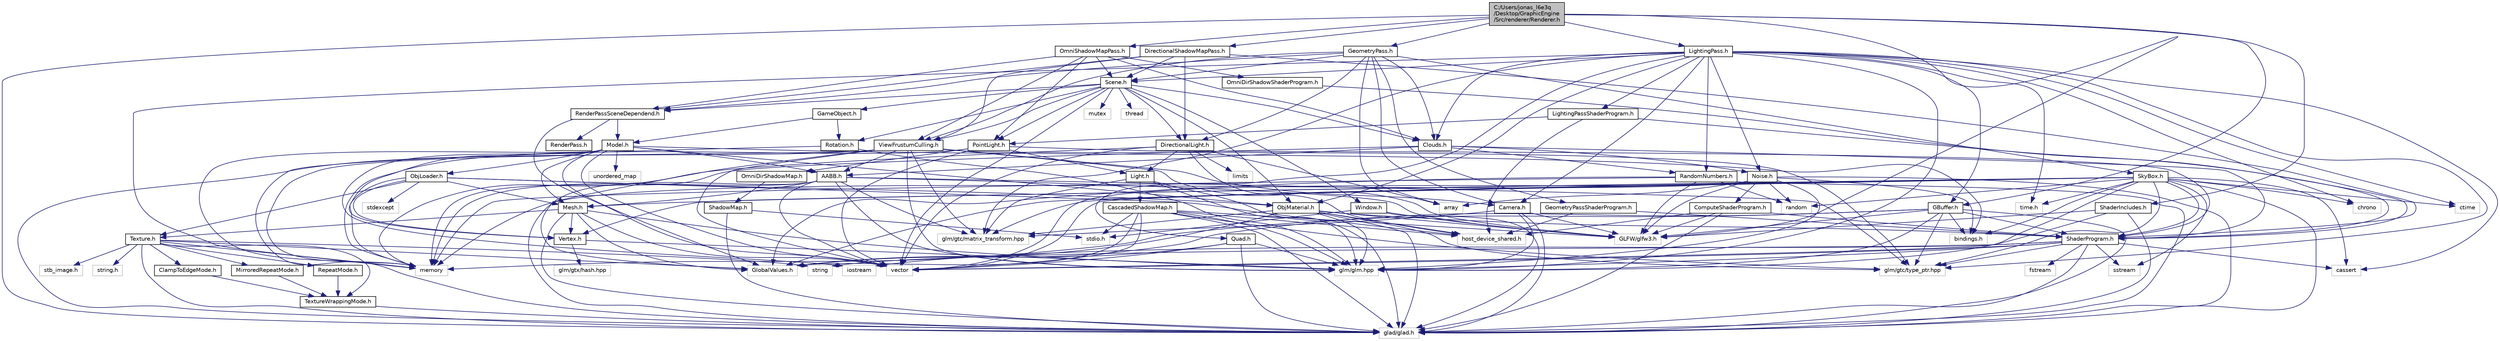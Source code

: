digraph "C:/Users/jonas_l6e3q/Desktop/GraphicEngine/Src/renderer/Renderer.h"
{
 // INTERACTIVE_SVG=YES
 // LATEX_PDF_SIZE
  bgcolor="transparent";
  edge [fontname="Helvetica",fontsize="10",labelfontname="Helvetica",labelfontsize="10"];
  node [fontname="Helvetica",fontsize="10",shape=record];
  Node1 [label="C:/Users/jonas_l6e3q\l/Desktop/GraphicEngine\l/Src/renderer/Renderer.h",height=0.2,width=0.4,color="black", fillcolor="grey75", style="filled", fontcolor="black",tooltip=" "];
  Node1 -> Node2 [color="midnightblue",fontsize="10",style="solid"];
  Node2 [label="glad/glad.h",height=0.2,width=0.4,color="grey75",tooltip=" "];
  Node1 -> Node3 [color="midnightblue",fontsize="10",style="solid"];
  Node3 [label="GLFW/glfw3.h",height=0.2,width=0.4,color="grey75",tooltip=" "];
  Node1 -> Node4 [color="midnightblue",fontsize="10",style="solid"];
  Node4 [label="DirectionalShadowMapPass.h",height=0.2,width=0.4,color="black",URL="$d0/d7a/_directional_shadow_map_pass_8h.html",tooltip=" "];
  Node4 -> Node5 [color="midnightblue",fontsize="10",style="solid"];
  Node5 [label="DirectionalLight.h",height=0.2,width=0.4,color="black",URL="$da/d51/_directional_light_8h.html",tooltip=" "];
  Node5 -> Node6 [color="midnightblue",fontsize="10",style="solid"];
  Node6 [label="array",height=0.2,width=0.4,color="grey75",tooltip=" "];
  Node5 -> Node7 [color="midnightblue",fontsize="10",style="solid"];
  Node7 [label="limits",height=0.2,width=0.4,color="grey75",tooltip=" "];
  Node5 -> Node8 [color="midnightblue",fontsize="10",style="solid"];
  Node8 [label="memory",height=0.2,width=0.4,color="grey75",tooltip=" "];
  Node5 -> Node9 [color="midnightblue",fontsize="10",style="solid"];
  Node9 [label="vector",height=0.2,width=0.4,color="grey75",tooltip=" "];
  Node5 -> Node10 [color="midnightblue",fontsize="10",style="solid"];
  Node10 [label="Light.h",height=0.2,width=0.4,color="black",URL="$d2/d46/_light_8h.html",tooltip=" "];
  Node10 -> Node2 [color="midnightblue",fontsize="10",style="solid"];
  Node10 -> Node11 [color="midnightblue",fontsize="10",style="solid"];
  Node11 [label="glm/glm.hpp",height=0.2,width=0.4,color="grey75",tooltip=" "];
  Node10 -> Node12 [color="midnightblue",fontsize="10",style="solid"];
  Node12 [label="glm/gtc/matrix_transform.hpp",height=0.2,width=0.4,color="grey75",tooltip=" "];
  Node10 -> Node13 [color="midnightblue",fontsize="10",style="solid"];
  Node13 [label="CascadedShadowMap.h",height=0.2,width=0.4,color="black",URL="$dc/d9d/_cascaded_shadow_map_8h.html",tooltip=" "];
  Node13 -> Node2 [color="midnightblue",fontsize="10",style="solid"];
  Node13 -> Node3 [color="midnightblue",fontsize="10",style="solid"];
  Node13 -> Node14 [color="midnightblue",fontsize="10",style="solid"];
  Node14 [label="stdio.h",height=0.2,width=0.4,color="grey75",tooltip=" "];
  Node13 -> Node11 [color="midnightblue",fontsize="10",style="solid"];
  Node13 -> Node15 [color="midnightblue",fontsize="10",style="solid"];
  Node15 [label="glm/gtc/type_ptr.hpp",height=0.2,width=0.4,color="grey75",tooltip=" "];
  Node13 -> Node9 [color="midnightblue",fontsize="10",style="solid"];
  Node13 -> Node16 [color="midnightblue",fontsize="10",style="solid"];
  Node16 [label="GlobalValues.h",height=0.2,width=0.4,color="grey75",tooltip=" "];
  Node13 -> Node17 [color="midnightblue",fontsize="10",style="solid"];
  Node17 [label="host_device_shared.h",height=0.2,width=0.4,color="grey75",tooltip=" "];
  Node5 -> Node17 [color="midnightblue",fontsize="10",style="solid"];
  Node4 -> Node18 [color="midnightblue",fontsize="10",style="solid"];
  Node18 [label="RenderPassSceneDependend.h",height=0.2,width=0.4,color="black",URL="$df/d51/_render_pass_scene_dependend_8h.html",tooltip=" "];
  Node18 -> Node9 [color="midnightblue",fontsize="10",style="solid"];
  Node18 -> Node19 [color="midnightblue",fontsize="10",style="solid"];
  Node19 [label="Model.h",height=0.2,width=0.4,color="black",URL="$da/ded/_model_8h.html",tooltip=" "];
  Node19 -> Node20 [color="midnightblue",fontsize="10",style="solid"];
  Node20 [label="iostream",height=0.2,width=0.4,color="grey75",tooltip=" "];
  Node19 -> Node8 [color="midnightblue",fontsize="10",style="solid"];
  Node19 -> Node21 [color="midnightblue",fontsize="10",style="solid"];
  Node21 [label="unordered_map",height=0.2,width=0.4,color="grey75",tooltip=" "];
  Node19 -> Node9 [color="midnightblue",fontsize="10",style="solid"];
  Node19 -> Node22 [color="midnightblue",fontsize="10",style="solid"];
  Node22 [label="AABB.h",height=0.2,width=0.4,color="black",URL="$d2/d00/_a_a_b_b_8h.html",tooltip=" "];
  Node22 -> Node2 [color="midnightblue",fontsize="10",style="solid"];
  Node22 -> Node3 [color="midnightblue",fontsize="10",style="solid"];
  Node22 -> Node11 [color="midnightblue",fontsize="10",style="solid"];
  Node22 -> Node12 [color="midnightblue",fontsize="10",style="solid"];
  Node22 -> Node15 [color="midnightblue",fontsize="10",style="solid"];
  Node22 -> Node8 [color="midnightblue",fontsize="10",style="solid"];
  Node22 -> Node9 [color="midnightblue",fontsize="10",style="solid"];
  Node22 -> Node23 [color="midnightblue",fontsize="10",style="solid"];
  Node23 [label="Mesh.h",height=0.2,width=0.4,color="black",URL="$d2/da1/_mesh_8h.html",tooltip=" "];
  Node23 -> Node2 [color="midnightblue",fontsize="10",style="solid"];
  Node23 -> Node11 [color="midnightblue",fontsize="10",style="solid"];
  Node23 -> Node9 [color="midnightblue",fontsize="10",style="solid"];
  Node23 -> Node16 [color="midnightblue",fontsize="10",style="solid"];
  Node23 -> Node24 [color="midnightblue",fontsize="10",style="solid"];
  Node24 [label="Texture.h",height=0.2,width=0.4,color="black",URL="$de/dbf/_texture_8h.html",tooltip=" "];
  Node24 -> Node2 [color="midnightblue",fontsize="10",style="solid"];
  Node24 -> Node25 [color="midnightblue",fontsize="10",style="solid"];
  Node25 [label="stb_image.h",height=0.2,width=0.4,color="grey75",tooltip=" "];
  Node24 -> Node26 [color="midnightblue",fontsize="10",style="solid"];
  Node26 [label="string.h",height=0.2,width=0.4,color="grey75",tooltip=" "];
  Node24 -> Node8 [color="midnightblue",fontsize="10",style="solid"];
  Node24 -> Node27 [color="midnightblue",fontsize="10",style="solid"];
  Node27 [label="string",height=0.2,width=0.4,color="grey75",tooltip=" "];
  Node24 -> Node28 [color="midnightblue",fontsize="10",style="solid"];
  Node28 [label="ClampToEdgeMode.h",height=0.2,width=0.4,color="black",URL="$dc/d0d/_clamp_to_edge_mode_8h.html",tooltip=" "];
  Node28 -> Node29 [color="midnightblue",fontsize="10",style="solid"];
  Node29 [label="TextureWrappingMode.h",height=0.2,width=0.4,color="black",URL="$de/d2b/_texture_wrapping_mode_8h.html",tooltip=" "];
  Node29 -> Node2 [color="midnightblue",fontsize="10",style="solid"];
  Node24 -> Node16 [color="midnightblue",fontsize="10",style="solid"];
  Node24 -> Node30 [color="midnightblue",fontsize="10",style="solid"];
  Node30 [label="MirroredRepeatMode.h",height=0.2,width=0.4,color="black",URL="$d6/d50/_mirrored_repeat_mode_8h.html",tooltip=" "];
  Node30 -> Node29 [color="midnightblue",fontsize="10",style="solid"];
  Node24 -> Node31 [color="midnightblue",fontsize="10",style="solid"];
  Node31 [label="RepeatMode.h",height=0.2,width=0.4,color="black",URL="$d7/d44/_repeat_mode_8h.html",tooltip=" "];
  Node31 -> Node29 [color="midnightblue",fontsize="10",style="solid"];
  Node24 -> Node29 [color="midnightblue",fontsize="10",style="solid"];
  Node23 -> Node32 [color="midnightblue",fontsize="10",style="solid"];
  Node32 [label="Vertex.h",height=0.2,width=0.4,color="black",URL="$d8/dcb/_vertex_8h.html",tooltip=" "];
  Node32 -> Node11 [color="midnightblue",fontsize="10",style="solid"];
  Node32 -> Node33 [color="midnightblue",fontsize="10",style="solid"];
  Node33 [label="glm/gtx/hash.hpp",height=0.2,width=0.4,color="grey75",tooltip=" "];
  Node19 -> Node16 [color="midnightblue",fontsize="10",style="solid"];
  Node19 -> Node23 [color="midnightblue",fontsize="10",style="solid"];
  Node19 -> Node34 [color="midnightblue",fontsize="10",style="solid"];
  Node34 [label="ObjLoader.h",height=0.2,width=0.4,color="black",URL="$d4/d6c/_obj_loader_8h.html",tooltip=" "];
  Node34 -> Node8 [color="midnightblue",fontsize="10",style="solid"];
  Node34 -> Node35 [color="midnightblue",fontsize="10",style="solid"];
  Node35 [label="stdexcept",height=0.2,width=0.4,color="grey75",tooltip=" "];
  Node34 -> Node23 [color="midnightblue",fontsize="10",style="solid"];
  Node34 -> Node36 [color="midnightblue",fontsize="10",style="solid"];
  Node36 [label="ObjMaterial.h",height=0.2,width=0.4,color="black",URL="$d3/d42/_obj_material_8h.html",tooltip=" "];
  Node36 -> Node2 [color="midnightblue",fontsize="10",style="solid"];
  Node36 -> Node3 [color="midnightblue",fontsize="10",style="solid"];
  Node36 -> Node11 [color="midnightblue",fontsize="10",style="solid"];
  Node36 -> Node12 [color="midnightblue",fontsize="10",style="solid"];
  Node36 -> Node15 [color="midnightblue",fontsize="10",style="solid"];
  Node36 -> Node16 [color="midnightblue",fontsize="10",style="solid"];
  Node36 -> Node37 [color="midnightblue",fontsize="10",style="solid"];
  Node37 [label="ShaderProgram.h",height=0.2,width=0.4,color="black",URL="$d0/dbe/_shader_program_8h.html",tooltip=" "];
  Node37 -> Node2 [color="midnightblue",fontsize="10",style="solid"];
  Node37 -> Node38 [color="midnightblue",fontsize="10",style="solid"];
  Node38 [label="cassert",height=0.2,width=0.4,color="grey75",tooltip=" "];
  Node37 -> Node39 [color="midnightblue",fontsize="10",style="solid"];
  Node39 [label="fstream",height=0.2,width=0.4,color="grey75",tooltip=" "];
  Node37 -> Node11 [color="midnightblue",fontsize="10",style="solid"];
  Node37 -> Node15 [color="midnightblue",fontsize="10",style="solid"];
  Node37 -> Node20 [color="midnightblue",fontsize="10",style="solid"];
  Node37 -> Node40 [color="midnightblue",fontsize="10",style="solid"];
  Node40 [label="sstream",height=0.2,width=0.4,color="grey75",tooltip=" "];
  Node37 -> Node27 [color="midnightblue",fontsize="10",style="solid"];
  Node37 -> Node9 [color="midnightblue",fontsize="10",style="solid"];
  Node36 -> Node17 [color="midnightblue",fontsize="10",style="solid"];
  Node34 -> Node24 [color="midnightblue",fontsize="10",style="solid"];
  Node34 -> Node32 [color="midnightblue",fontsize="10",style="solid"];
  Node34 -> Node17 [color="midnightblue",fontsize="10",style="solid"];
  Node19 -> Node36 [color="midnightblue",fontsize="10",style="solid"];
  Node19 -> Node32 [color="midnightblue",fontsize="10",style="solid"];
  Node19 -> Node41 [color="midnightblue",fontsize="10",style="solid"];
  Node41 [label="bindings.h",height=0.2,width=0.4,color="grey75",tooltip=" "];
  Node18 -> Node42 [color="midnightblue",fontsize="10",style="solid"];
  Node42 [label="RenderPass.h",height=0.2,width=0.4,color="black",URL="$d0/dab/_render_pass_8h.html",tooltip=" "];
  Node4 -> Node43 [color="midnightblue",fontsize="10",style="solid"];
  Node43 [label="Scene.h",height=0.2,width=0.4,color="black",URL="$de/d56/_scene_8h.html",tooltip=" "];
  Node43 -> Node44 [color="midnightblue",fontsize="10",style="solid"];
  Node44 [label="mutex",height=0.2,width=0.4,color="grey75",tooltip=" "];
  Node43 -> Node45 [color="midnightblue",fontsize="10",style="solid"];
  Node45 [label="thread",height=0.2,width=0.4,color="grey75",tooltip=" "];
  Node43 -> Node9 [color="midnightblue",fontsize="10",style="solid"];
  Node43 -> Node46 [color="midnightblue",fontsize="10",style="solid"];
  Node46 [label="Clouds.h",height=0.2,width=0.4,color="black",URL="$da/d3e/_clouds_8h.html",tooltip=" "];
  Node46 -> Node8 [color="midnightblue",fontsize="10",style="solid"];
  Node46 -> Node22 [color="midnightblue",fontsize="10",style="solid"];
  Node46 -> Node47 [color="midnightblue",fontsize="10",style="solid"];
  Node47 [label="Noise.h",height=0.2,width=0.4,color="black",URL="$d0/dde/_noise_8h.html",tooltip=" "];
  Node47 -> Node2 [color="midnightblue",fontsize="10",style="solid"];
  Node47 -> Node3 [color="midnightblue",fontsize="10",style="solid"];
  Node47 -> Node6 [color="midnightblue",fontsize="10",style="solid"];
  Node47 -> Node11 [color="midnightblue",fontsize="10",style="solid"];
  Node47 -> Node8 [color="midnightblue",fontsize="10",style="solid"];
  Node47 -> Node48 [color="midnightblue",fontsize="10",style="solid"];
  Node48 [label="random",height=0.2,width=0.4,color="grey75",tooltip=" "];
  Node47 -> Node9 [color="midnightblue",fontsize="10",style="solid"];
  Node47 -> Node49 [color="midnightblue",fontsize="10",style="solid"];
  Node49 [label="ComputeShaderProgram.h",height=0.2,width=0.4,color="black",URL="$dc/d3c/_compute_shader_program_8h.html",tooltip=" "];
  Node49 -> Node2 [color="midnightblue",fontsize="10",style="solid"];
  Node49 -> Node3 [color="midnightblue",fontsize="10",style="solid"];
  Node49 -> Node37 [color="midnightblue",fontsize="10",style="solid"];
  Node49 -> Node17 [color="midnightblue",fontsize="10",style="solid"];
  Node47 -> Node41 [color="midnightblue",fontsize="10",style="solid"];
  Node46 -> Node50 [color="midnightblue",fontsize="10",style="solid"];
  Node50 [label="RandomNumbers.h",height=0.2,width=0.4,color="black",URL="$d1/d66/_random_numbers_8h.html",tooltip=" "];
  Node50 -> Node2 [color="midnightblue",fontsize="10",style="solid"];
  Node50 -> Node3 [color="midnightblue",fontsize="10",style="solid"];
  Node50 -> Node8 [color="midnightblue",fontsize="10",style="solid"];
  Node50 -> Node48 [color="midnightblue",fontsize="10",style="solid"];
  Node50 -> Node16 [color="midnightblue",fontsize="10",style="solid"];
  Node46 -> Node37 [color="midnightblue",fontsize="10",style="solid"];
  Node43 -> Node5 [color="midnightblue",fontsize="10",style="solid"];
  Node43 -> Node51 [color="midnightblue",fontsize="10",style="solid"];
  Node51 [label="GameObject.h",height=0.2,width=0.4,color="black",URL="$df/d91/_game_object_8h.html",tooltip=" "];
  Node51 -> Node19 [color="midnightblue",fontsize="10",style="solid"];
  Node51 -> Node52 [color="midnightblue",fontsize="10",style="solid"];
  Node52 [label="Rotation.h",height=0.2,width=0.4,color="black",URL="$d9/dd4/_rotation_8h.html",tooltip=" "];
  Node52 -> Node2 [color="midnightblue",fontsize="10",style="solid"];
  Node52 -> Node11 [color="midnightblue",fontsize="10",style="solid"];
  Node43 -> Node36 [color="midnightblue",fontsize="10",style="solid"];
  Node43 -> Node53 [color="midnightblue",fontsize="10",style="solid"];
  Node53 [label="PointLight.h",height=0.2,width=0.4,color="black",URL="$df/dcc/_point_light_8h.html",tooltip=" "];
  Node53 -> Node8 [color="midnightblue",fontsize="10",style="solid"];
  Node53 -> Node9 [color="midnightblue",fontsize="10",style="solid"];
  Node53 -> Node10 [color="midnightblue",fontsize="10",style="solid"];
  Node53 -> Node54 [color="midnightblue",fontsize="10",style="solid"];
  Node54 [label="OmniDirShadowMap.h",height=0.2,width=0.4,color="black",URL="$d1/d02/_omni_dir_shadow_map_8h.html",tooltip=" "];
  Node54 -> Node55 [color="midnightblue",fontsize="10",style="solid"];
  Node55 [label="ShadowMap.h",height=0.2,width=0.4,color="black",URL="$de/df2/_shadow_map_8h.html",tooltip=" "];
  Node55 -> Node2 [color="midnightblue",fontsize="10",style="solid"];
  Node55 -> Node14 [color="midnightblue",fontsize="10",style="solid"];
  Node53 -> Node37 [color="midnightblue",fontsize="10",style="solid"];
  Node43 -> Node18 [color="midnightblue",fontsize="10",style="solid"];
  Node43 -> Node52 [color="midnightblue",fontsize="10",style="solid"];
  Node43 -> Node56 [color="midnightblue",fontsize="10",style="solid"];
  Node56 [label="ViewFrustumCulling.h",height=0.2,width=0.4,color="black",URL="$da/d36/_view_frustum_culling_8h.html",tooltip=" "];
  Node56 -> Node2 [color="midnightblue",fontsize="10",style="solid"];
  Node56 -> Node3 [color="midnightblue",fontsize="10",style="solid"];
  Node56 -> Node11 [color="midnightblue",fontsize="10",style="solid"];
  Node56 -> Node12 [color="midnightblue",fontsize="10",style="solid"];
  Node56 -> Node15 [color="midnightblue",fontsize="10",style="solid"];
  Node56 -> Node8 [color="midnightblue",fontsize="10",style="solid"];
  Node56 -> Node9 [color="midnightblue",fontsize="10",style="solid"];
  Node56 -> Node22 [color="midnightblue",fontsize="10",style="solid"];
  Node56 -> Node57 [color="midnightblue",fontsize="10",style="solid"];
  Node57 [label="Camera.h",height=0.2,width=0.4,color="black",URL="$d5/d91/_camera_8h.html",tooltip=" "];
  Node57 -> Node2 [color="midnightblue",fontsize="10",style="solid"];
  Node57 -> Node3 [color="midnightblue",fontsize="10",style="solid"];
  Node57 -> Node11 [color="midnightblue",fontsize="10",style="solid"];
  Node57 -> Node12 [color="midnightblue",fontsize="10",style="solid"];
  Node56 -> Node16 [color="midnightblue",fontsize="10",style="solid"];
  Node43 -> Node58 [color="midnightblue",fontsize="10",style="solid"];
  Node58 [label="Window.h",height=0.2,width=0.4,color="black",URL="$de/d42/_window_8h.html",tooltip=" "];
  Node58 -> Node2 [color="midnightblue",fontsize="10",style="solid"];
  Node58 -> Node3 [color="midnightblue",fontsize="10",style="solid"];
  Node58 -> Node14 [color="midnightblue",fontsize="10",style="solid"];
  Node4 -> Node37 [color="midnightblue",fontsize="10",style="solid"];
  Node4 -> Node56 [color="midnightblue",fontsize="10",style="solid"];
  Node1 -> Node59 [color="midnightblue",fontsize="10",style="solid"];
  Node59 [label="GBuffer.h",height=0.2,width=0.4,color="black",URL="$dd/d0e/_g_buffer_8h.html",tooltip=" "];
  Node59 -> Node2 [color="midnightblue",fontsize="10",style="solid"];
  Node59 -> Node3 [color="midnightblue",fontsize="10",style="solid"];
  Node59 -> Node11 [color="midnightblue",fontsize="10",style="solid"];
  Node59 -> Node15 [color="midnightblue",fontsize="10",style="solid"];
  Node59 -> Node8 [color="midnightblue",fontsize="10",style="solid"];
  Node59 -> Node16 [color="midnightblue",fontsize="10",style="solid"];
  Node59 -> Node37 [color="midnightblue",fontsize="10",style="solid"];
  Node59 -> Node41 [color="midnightblue",fontsize="10",style="solid"];
  Node1 -> Node60 [color="midnightblue",fontsize="10",style="solid"];
  Node60 [label="GeometryPass.h",height=0.2,width=0.4,color="black",URL="$d4/d51/_geometry_pass_8h.html",tooltip=" "];
  Node60 -> Node6 [color="midnightblue",fontsize="10",style="solid"];
  Node60 -> Node57 [color="midnightblue",fontsize="10",style="solid"];
  Node60 -> Node46 [color="midnightblue",fontsize="10",style="solid"];
  Node60 -> Node5 [color="midnightblue",fontsize="10",style="solid"];
  Node60 -> Node61 [color="midnightblue",fontsize="10",style="solid"];
  Node61 [label="GeometryPassShaderProgram.h",height=0.2,width=0.4,color="black",URL="$db/dba/_geometry_pass_shader_program_8h.html",tooltip=" "];
  Node61 -> Node37 [color="midnightblue",fontsize="10",style="solid"];
  Node61 -> Node17 [color="midnightblue",fontsize="10",style="solid"];
  Node60 -> Node18 [color="midnightblue",fontsize="10",style="solid"];
  Node60 -> Node43 [color="midnightblue",fontsize="10",style="solid"];
  Node60 -> Node62 [color="midnightblue",fontsize="10",style="solid"];
  Node62 [label="SkyBox.h",height=0.2,width=0.4,color="black",URL="$d9/da1/_sky_box_8h.html",tooltip=" "];
  Node62 -> Node2 [color="midnightblue",fontsize="10",style="solid"];
  Node62 -> Node63 [color="midnightblue",fontsize="10",style="solid"];
  Node63 [label="time.h",height=0.2,width=0.4,color="grey75",tooltip=" "];
  Node62 -> Node38 [color="midnightblue",fontsize="10",style="solid"];
  Node62 -> Node64 [color="midnightblue",fontsize="10",style="solid"];
  Node64 [label="chrono",height=0.2,width=0.4,color="grey75",tooltip=" "];
  Node62 -> Node65 [color="midnightblue",fontsize="10",style="solid"];
  Node65 [label="ctime",height=0.2,width=0.4,color="grey75",tooltip=" "];
  Node62 -> Node11 [color="midnightblue",fontsize="10",style="solid"];
  Node62 -> Node12 [color="midnightblue",fontsize="10",style="solid"];
  Node62 -> Node15 [color="midnightblue",fontsize="10",style="solid"];
  Node62 -> Node48 [color="midnightblue",fontsize="10",style="solid"];
  Node62 -> Node40 [color="midnightblue",fontsize="10",style="solid"];
  Node62 -> Node9 [color="midnightblue",fontsize="10",style="solid"];
  Node62 -> Node16 [color="midnightblue",fontsize="10",style="solid"];
  Node62 -> Node23 [color="midnightblue",fontsize="10",style="solid"];
  Node62 -> Node37 [color="midnightblue",fontsize="10",style="solid"];
  Node62 -> Node32 [color="midnightblue",fontsize="10",style="solid"];
  Node62 -> Node41 [color="midnightblue",fontsize="10",style="solid"];
  Node60 -> Node56 [color="midnightblue",fontsize="10",style="solid"];
  Node1 -> Node66 [color="midnightblue",fontsize="10",style="solid"];
  Node66 [label="LightingPass.h",height=0.2,width=0.4,color="black",URL="$df/d86/_lighting_pass_8h.html",tooltip=" "];
  Node66 -> Node63 [color="midnightblue",fontsize="10",style="solid"];
  Node66 -> Node38 [color="midnightblue",fontsize="10",style="solid"];
  Node66 -> Node64 [color="midnightblue",fontsize="10",style="solid"];
  Node66 -> Node65 [color="midnightblue",fontsize="10",style="solid"];
  Node66 -> Node11 [color="midnightblue",fontsize="10",style="solid"];
  Node66 -> Node12 [color="midnightblue",fontsize="10",style="solid"];
  Node66 -> Node15 [color="midnightblue",fontsize="10",style="solid"];
  Node66 -> Node8 [color="midnightblue",fontsize="10",style="solid"];
  Node66 -> Node57 [color="midnightblue",fontsize="10",style="solid"];
  Node66 -> Node46 [color="midnightblue",fontsize="10",style="solid"];
  Node66 -> Node59 [color="midnightblue",fontsize="10",style="solid"];
  Node66 -> Node67 [color="midnightblue",fontsize="10",style="solid"];
  Node67 [label="LightingPassShaderProgram.h",height=0.2,width=0.4,color="black",URL="$d1/def/_lighting_pass_shader_program_8h.html",tooltip=" "];
  Node67 -> Node53 [color="midnightblue",fontsize="10",style="solid"];
  Node67 -> Node37 [color="midnightblue",fontsize="10",style="solid"];
  Node67 -> Node17 [color="midnightblue",fontsize="10",style="solid"];
  Node66 -> Node47 [color="midnightblue",fontsize="10",style="solid"];
  Node66 -> Node36 [color="midnightblue",fontsize="10",style="solid"];
  Node66 -> Node68 [color="midnightblue",fontsize="10",style="solid"];
  Node68 [label="Quad.h",height=0.2,width=0.4,color="black",URL="$db/dc0/_quad_8h.html",tooltip=" "];
  Node68 -> Node2 [color="midnightblue",fontsize="10",style="solid"];
  Node68 -> Node11 [color="midnightblue",fontsize="10",style="solid"];
  Node68 -> Node9 [color="midnightblue",fontsize="10",style="solid"];
  Node68 -> Node16 [color="midnightblue",fontsize="10",style="solid"];
  Node66 -> Node50 [color="midnightblue",fontsize="10",style="solid"];
  Node66 -> Node43 [color="midnightblue",fontsize="10",style="solid"];
  Node1 -> Node69 [color="midnightblue",fontsize="10",style="solid"];
  Node69 [label="OmniShadowMapPass.h",height=0.2,width=0.4,color="black",URL="$de/d75/_omni_shadow_map_pass_8h.html",tooltip=" "];
  Node69 -> Node46 [color="midnightblue",fontsize="10",style="solid"];
  Node69 -> Node70 [color="midnightblue",fontsize="10",style="solid"];
  Node70 [label="OmniDirShadowShaderProgram.h",height=0.2,width=0.4,color="black",URL="$de/dfb/_omni_dir_shadow_shader_program_8h.html",tooltip=" "];
  Node70 -> Node37 [color="midnightblue",fontsize="10",style="solid"];
  Node69 -> Node53 [color="midnightblue",fontsize="10",style="solid"];
  Node69 -> Node18 [color="midnightblue",fontsize="10",style="solid"];
  Node69 -> Node43 [color="midnightblue",fontsize="10",style="solid"];
  Node69 -> Node56 [color="midnightblue",fontsize="10",style="solid"];
  Node1 -> Node71 [color="midnightblue",fontsize="10",style="solid"];
  Node71 [label="ShaderIncludes.h",height=0.2,width=0.4,color="black",URL="$de/dfd/_shader_includes_8h.html",tooltip=" "];
  Node71 -> Node2 [color="midnightblue",fontsize="10",style="solid"];
  Node71 -> Node3 [color="midnightblue",fontsize="10",style="solid"];
  Node71 -> Node9 [color="midnightblue",fontsize="10",style="solid"];
}
